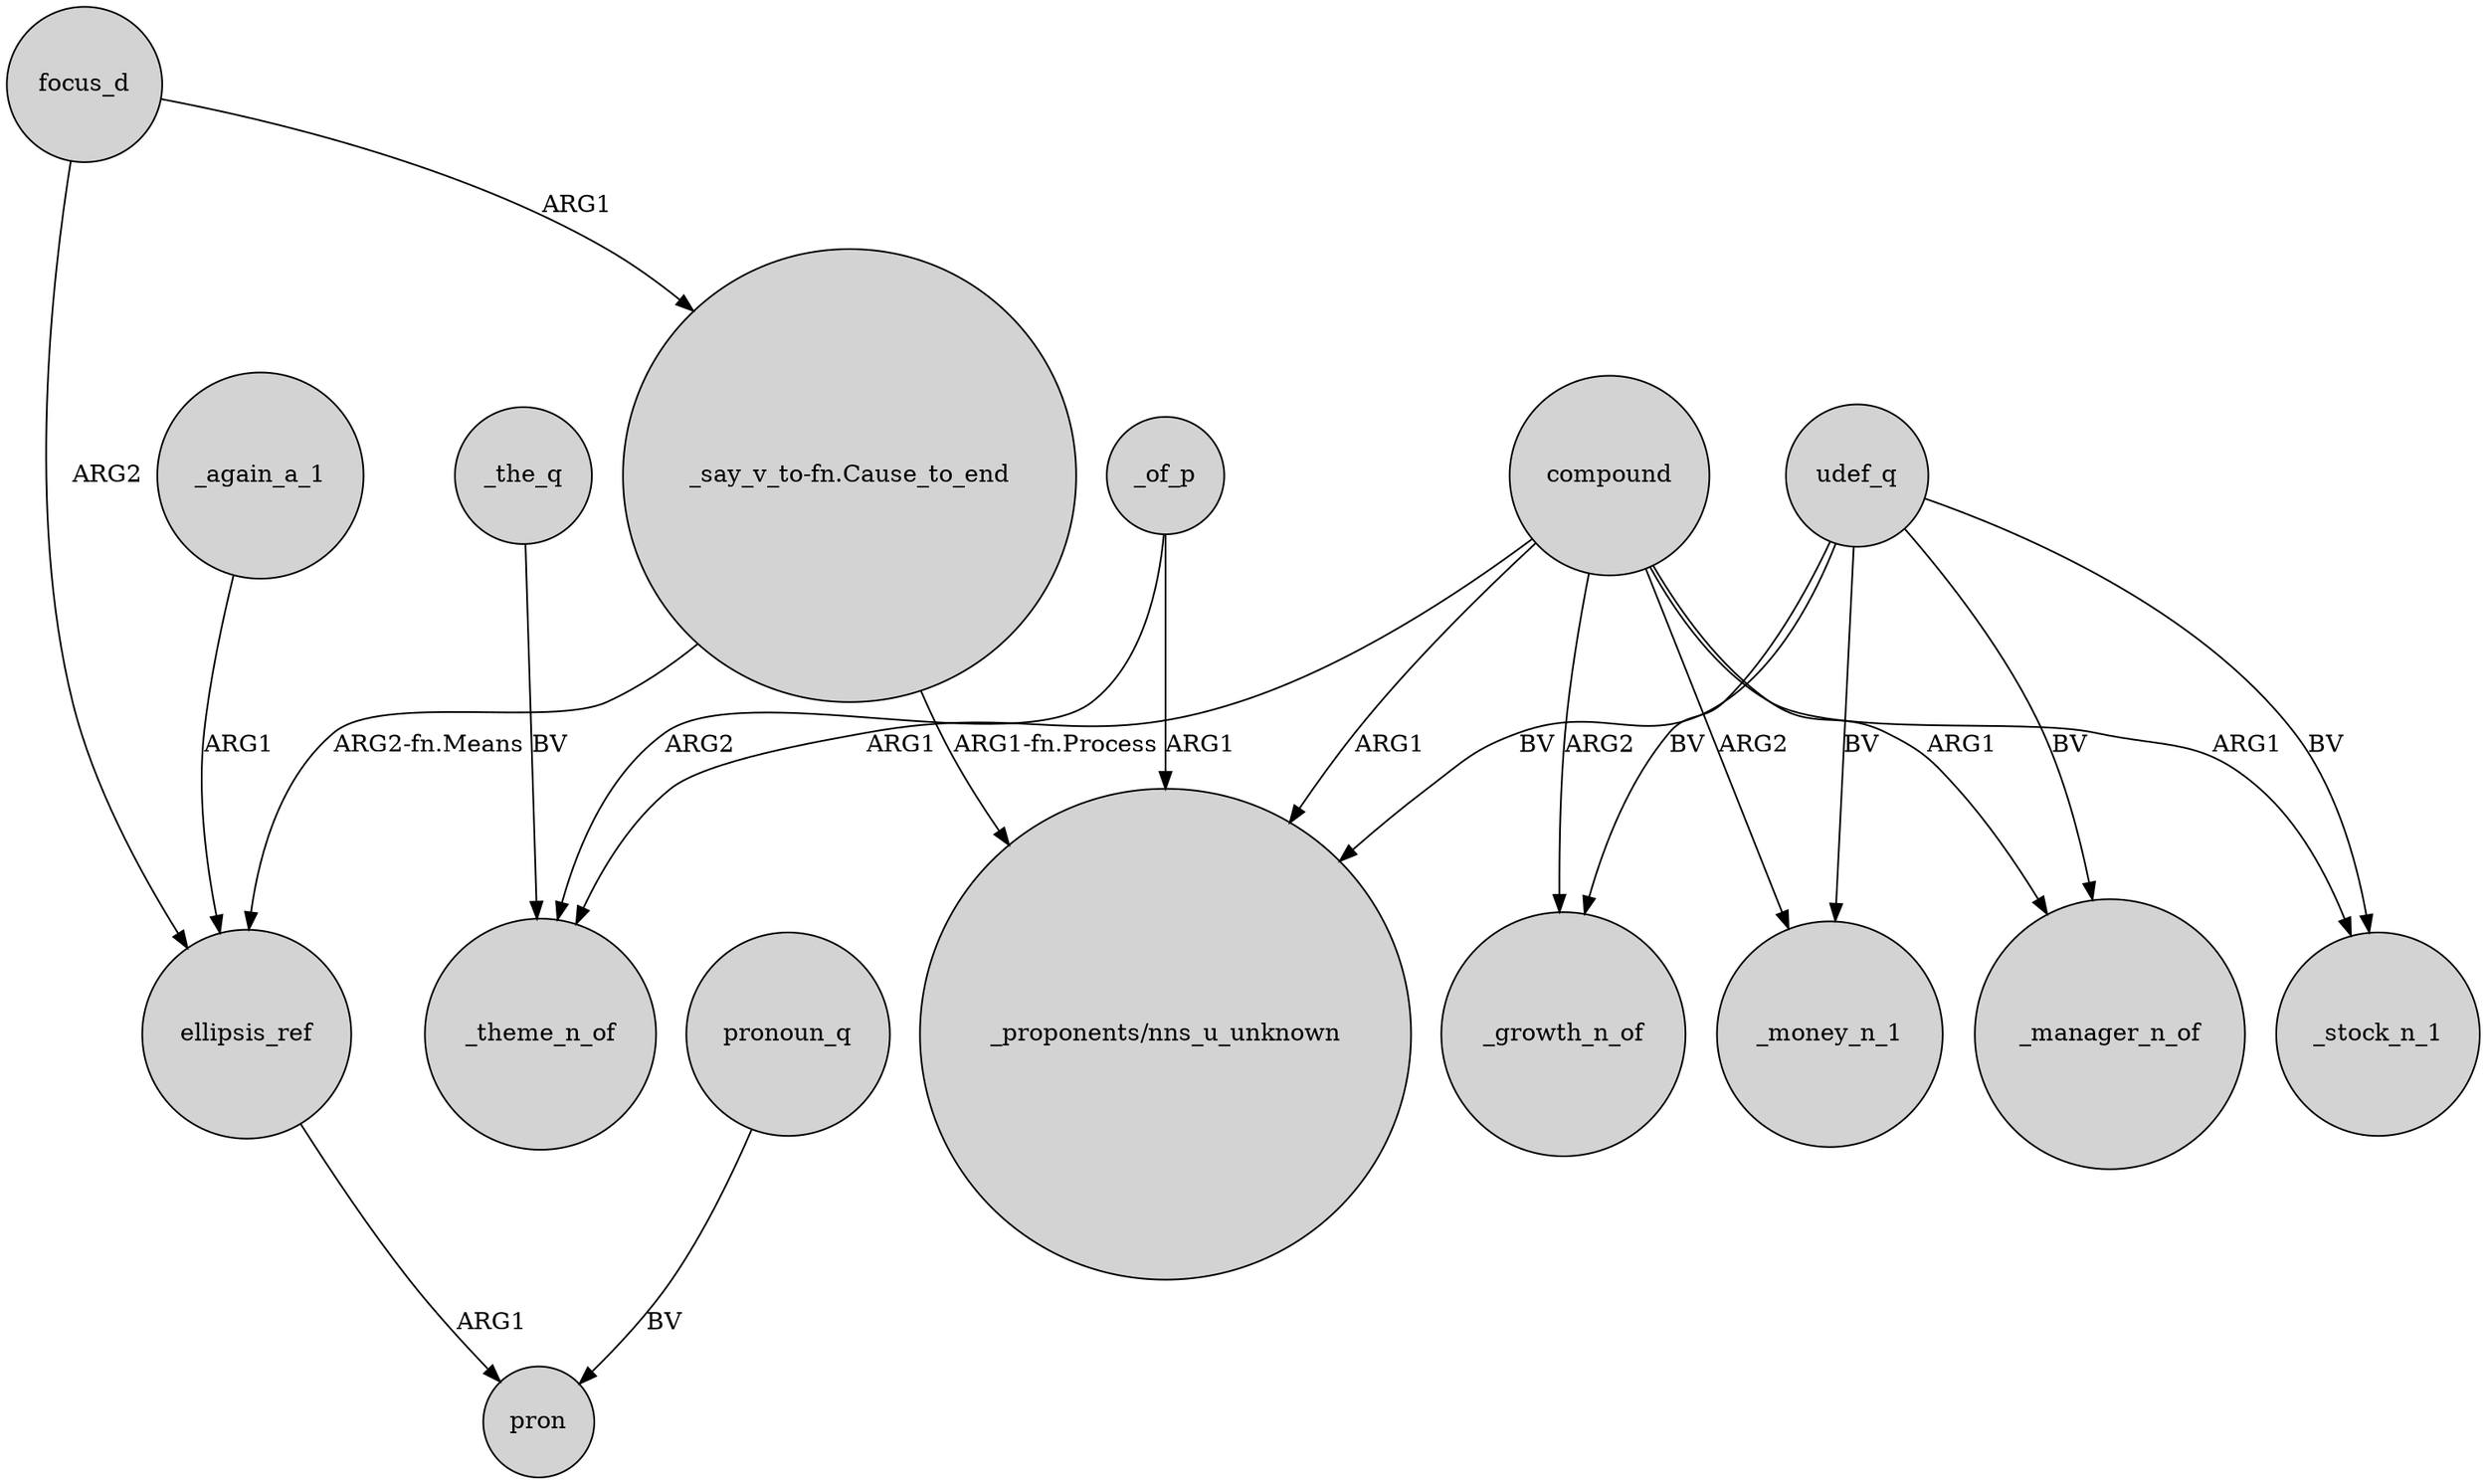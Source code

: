 digraph {
	node [shape=circle style=filled]
	udef_q -> "_proponents/nns_u_unknown" [label=BV]
	focus_d -> "_say_v_to-fn.Cause_to_end" [label=ARG1]
	udef_q -> _manager_n_of [label=BV]
	focus_d -> ellipsis_ref [label=ARG2]
	_of_p -> "_proponents/nns_u_unknown" [label=ARG1]
	"_say_v_to-fn.Cause_to_end" -> ellipsis_ref [label="ARG2-fn.Means"]
	_the_q -> _theme_n_of [label=BV]
	_of_p -> _theme_n_of [label=ARG2]
	compound -> _stock_n_1 [label=ARG1]
	ellipsis_ref -> pron [label=ARG1]
	compound -> _theme_n_of [label=ARG1]
	pronoun_q -> pron [label=BV]
	udef_q -> _stock_n_1 [label=BV]
	udef_q -> _money_n_1 [label=BV]
	compound -> _money_n_1 [label=ARG2]
	compound -> _growth_n_of [label=ARG2]
	udef_q -> _growth_n_of [label=BV]
	"_say_v_to-fn.Cause_to_end" -> "_proponents/nns_u_unknown" [label="ARG1-fn.Process"]
	compound -> _manager_n_of [label=ARG1]
	_again_a_1 -> ellipsis_ref [label=ARG1]
	compound -> "_proponents/nns_u_unknown" [label=ARG1]
}

